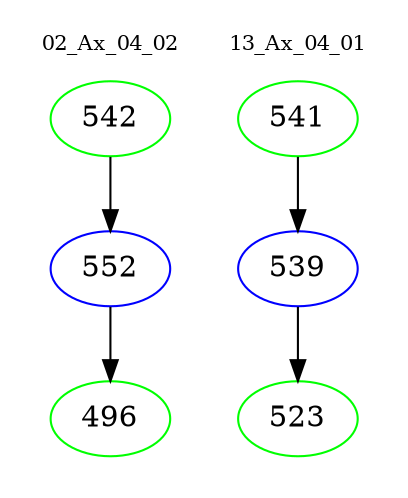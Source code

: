 digraph{
subgraph cluster_0 {
color = white
label = "02_Ax_04_02";
fontsize=10;
T0_542 [label="542", color="green"]
T0_542 -> T0_552 [color="black"]
T0_552 [label="552", color="blue"]
T0_552 -> T0_496 [color="black"]
T0_496 [label="496", color="green"]
}
subgraph cluster_1 {
color = white
label = "13_Ax_04_01";
fontsize=10;
T1_541 [label="541", color="green"]
T1_541 -> T1_539 [color="black"]
T1_539 [label="539", color="blue"]
T1_539 -> T1_523 [color="black"]
T1_523 [label="523", color="green"]
}
}
